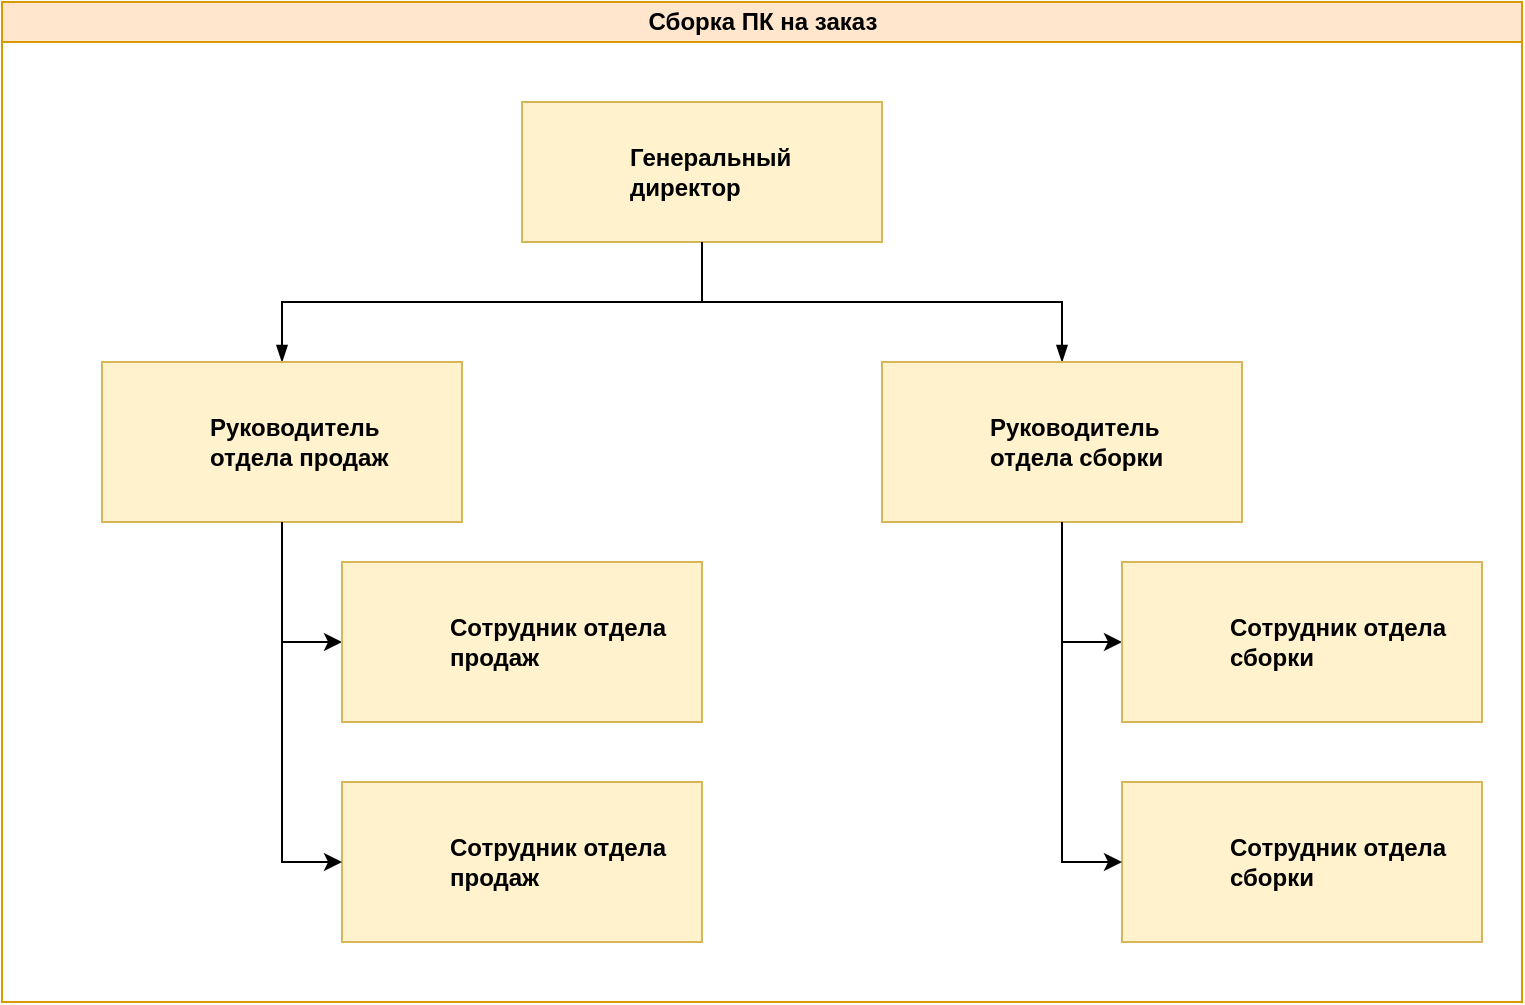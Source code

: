 <mxfile version="26.0.13">
  <diagram id="prtHgNgQTEPvFCAcTncT" name="Page-1">
    <mxGraphModel dx="1105" dy="586" grid="1" gridSize="10" guides="1" tooltips="1" connect="1" arrows="1" fold="1" page="1" pageScale="1" pageWidth="827" pageHeight="1169" math="0" shadow="0">
      <root>
        <mxCell id="0" />
        <mxCell id="1" parent="0" />
        <mxCell id="dNxyNK7c78bLwvsdeMH5-11" value="Сборка ПК на заказ" style="swimlane;html=1;startSize=20;horizontal=1;containerType=tree;glass=0;fillColor=#ffe6cc;strokeColor=#d79b00;" parent="1" vertex="1">
          <mxGeometry x="20" y="80" width="760" height="500" as="geometry" />
        </mxCell>
        <UserObject label="Генеральный директор" name="Tessa Miller" position="CFO" location="Office 1" email="me@example.com" placeholders="1" link="https://www.draw.io" id="dNxyNK7c78bLwvsdeMH5-12">
          <mxCell style="label;image=https://cdn3.iconfinder.com/data/icons/user-avatars-1/512/users-3-128.png;whiteSpace=wrap;html=1;rounded=0;glass=0;treeMoving=1;treeFolding=1;fillColor=#fff2cc;strokeColor=#d6b656;" parent="dNxyNK7c78bLwvsdeMH5-11" vertex="1">
            <mxGeometry x="260" y="50" width="180" height="70" as="geometry" />
          </mxCell>
        </UserObject>
        <mxCell id="dNxyNK7c78bLwvsdeMH5-13" value="" style="endArrow=blockThin;endFill=1;fontSize=11;edgeStyle=elbowEdgeStyle;elbow=vertical;rounded=0;" parent="dNxyNK7c78bLwvsdeMH5-11" source="dNxyNK7c78bLwvsdeMH5-12" target="dNxyNK7c78bLwvsdeMH5-14" edge="1">
          <mxGeometry relative="1" as="geometry" />
        </mxCell>
        <mxCell id="6HPK4HZxExqD16PXG0kx-4" style="edgeStyle=orthogonalEdgeStyle;rounded=0;orthogonalLoop=1;jettySize=auto;html=1;exitX=0.5;exitY=1;exitDx=0;exitDy=0;entryX=0;entryY=0.5;entryDx=0;entryDy=0;" edge="1" parent="dNxyNK7c78bLwvsdeMH5-11" source="dNxyNK7c78bLwvsdeMH5-14" target="6HPK4HZxExqD16PXG0kx-3">
          <mxGeometry relative="1" as="geometry">
            <Array as="points">
              <mxPoint x="140" y="320" />
            </Array>
          </mxGeometry>
        </mxCell>
        <UserObject label="Руководитель отдела продаж" name="Edward Morrison" position="Brand Manager" location="Office 2" email="me@example.com" placeholders="1" link="https://www.draw.io" id="dNxyNK7c78bLwvsdeMH5-14">
          <mxCell style="label;image=https://cdn3.iconfinder.com/data/icons/user-avatars-1/512/users-10-3-128.png;whiteSpace=wrap;html=1;rounded=0;glass=0;treeFolding=1;treeMoving=1;fillColor=#fff2cc;strokeColor=#d6b656;" parent="dNxyNK7c78bLwvsdeMH5-11" vertex="1">
            <mxGeometry x="50" y="180" width="180" height="80" as="geometry" />
          </mxCell>
        </UserObject>
        <mxCell id="dNxyNK7c78bLwvsdeMH5-17" value="" style="endArrow=blockThin;endFill=1;fontSize=11;edgeStyle=elbowEdgeStyle;elbow=vertical;rounded=0;" parent="dNxyNK7c78bLwvsdeMH5-11" source="dNxyNK7c78bLwvsdeMH5-12" target="dNxyNK7c78bLwvsdeMH5-18" edge="1">
          <mxGeometry relative="1" as="geometry" />
        </mxCell>
        <mxCell id="6HPK4HZxExqD16PXG0kx-8" style="edgeStyle=orthogonalEdgeStyle;rounded=0;orthogonalLoop=1;jettySize=auto;html=1;exitX=0.5;exitY=1;exitDx=0;exitDy=0;entryX=0;entryY=0.5;entryDx=0;entryDy=0;" edge="1" parent="dNxyNK7c78bLwvsdeMH5-11" source="dNxyNK7c78bLwvsdeMH5-18" target="6HPK4HZxExqD16PXG0kx-7">
          <mxGeometry relative="1" as="geometry" />
        </mxCell>
        <UserObject label="Руководитель отдела сборки" name="Alison Donovan" position="System Admin" location="Office 3" email="me@example.com" placeholders="1" link="https://www.draw.io" id="dNxyNK7c78bLwvsdeMH5-18">
          <mxCell style="label;image=https://cdn3.iconfinder.com/data/icons/user-avatars-1/512/users-2-128.png;whiteSpace=wrap;html=1;rounded=0;glass=0;fillColor=#fff2cc;strokeColor=#d6b656;" parent="dNxyNK7c78bLwvsdeMH5-11" vertex="1">
            <mxGeometry x="440" y="180" width="180" height="80" as="geometry" />
          </mxCell>
        </UserObject>
        <UserObject label="Сотрудник&amp;nbsp;отдела продаж" name="Edward Morrison" position="Brand Manager" location="Office 2" email="me@example.com" placeholders="1" link="https://www.draw.io" id="6HPK4HZxExqD16PXG0kx-3">
          <mxCell style="label;image=https://cdn3.iconfinder.com/data/icons/user-avatars-1/512/users-10-3-128.png;whiteSpace=wrap;html=1;rounded=0;glass=0;treeFolding=1;treeMoving=1;fillColor=#fff2cc;strokeColor=#d6b656;" vertex="1" parent="dNxyNK7c78bLwvsdeMH5-11">
            <mxGeometry x="170" y="280" width="180" height="80" as="geometry" />
          </mxCell>
        </UserObject>
        <UserObject label="Сотрудник&amp;nbsp;отдела продаж" name="Edward Morrison" position="Brand Manager" location="Office 2" email="me@example.com" placeholders="1" link="https://www.draw.io" id="6HPK4HZxExqD16PXG0kx-2">
          <mxCell style="label;image=https://cdn3.iconfinder.com/data/icons/user-avatars-1/512/users-10-3-128.png;whiteSpace=wrap;html=1;rounded=0;glass=0;treeFolding=1;treeMoving=1;fillColor=#fff2cc;strokeColor=#d6b656;" vertex="1" parent="dNxyNK7c78bLwvsdeMH5-11">
            <mxGeometry x="170" y="390" width="180" height="80" as="geometry" />
          </mxCell>
        </UserObject>
        <UserObject label="Сотрудник отдела сборки" name="Alison Donovan" position="System Admin" location="Office 3" email="me@example.com" placeholders="1" link="https://www.draw.io" id="6HPK4HZxExqD16PXG0kx-7">
          <mxCell style="label;image=https://cdn3.iconfinder.com/data/icons/user-avatars-1/512/users-2-128.png;whiteSpace=wrap;html=1;rounded=0;glass=0;fillColor=#fff2cc;strokeColor=#d6b656;" vertex="1" parent="dNxyNK7c78bLwvsdeMH5-11">
            <mxGeometry x="560" y="280" width="180" height="80" as="geometry" />
          </mxCell>
        </UserObject>
        <UserObject label="Сотрудник&amp;nbsp;отдела сборки" name="Alison Donovan" position="System Admin" location="Office 3" email="me@example.com" placeholders="1" link="https://www.draw.io" id="6HPK4HZxExqD16PXG0kx-6">
          <mxCell style="label;image=https://cdn3.iconfinder.com/data/icons/user-avatars-1/512/users-2-128.png;whiteSpace=wrap;html=1;rounded=0;glass=0;fillColor=#fff2cc;strokeColor=#d6b656;" vertex="1" parent="dNxyNK7c78bLwvsdeMH5-11">
            <mxGeometry x="560" y="390" width="180" height="80" as="geometry" />
          </mxCell>
        </UserObject>
        <mxCell id="6HPK4HZxExqD16PXG0kx-9" value="" style="endArrow=classic;html=1;rounded=0;exitX=0.5;exitY=1;exitDx=0;exitDy=0;entryX=0;entryY=0.5;entryDx=0;entryDy=0;" edge="1" parent="dNxyNK7c78bLwvsdeMH5-11" source="dNxyNK7c78bLwvsdeMH5-18" target="6HPK4HZxExqD16PXG0kx-6">
          <mxGeometry width="50" height="50" relative="1" as="geometry">
            <mxPoint x="370" y="300" as="sourcePoint" />
            <mxPoint x="420" y="250" as="targetPoint" />
            <Array as="points">
              <mxPoint x="530" y="430" />
            </Array>
          </mxGeometry>
        </mxCell>
        <mxCell id="6HPK4HZxExqD16PXG0kx-5" value="" style="endArrow=classic;html=1;rounded=0;entryX=0;entryY=0.5;entryDx=0;entryDy=0;exitX=0.5;exitY=1;exitDx=0;exitDy=0;" edge="1" parent="dNxyNK7c78bLwvsdeMH5-11" source="dNxyNK7c78bLwvsdeMH5-14" target="6HPK4HZxExqD16PXG0kx-2">
          <mxGeometry width="50" height="50" relative="1" as="geometry">
            <mxPoint x="160" y="320" as="sourcePoint" />
            <mxPoint x="160" y="440" as="targetPoint" />
            <Array as="points">
              <mxPoint x="140" y="430" />
            </Array>
          </mxGeometry>
        </mxCell>
      </root>
    </mxGraphModel>
  </diagram>
</mxfile>
